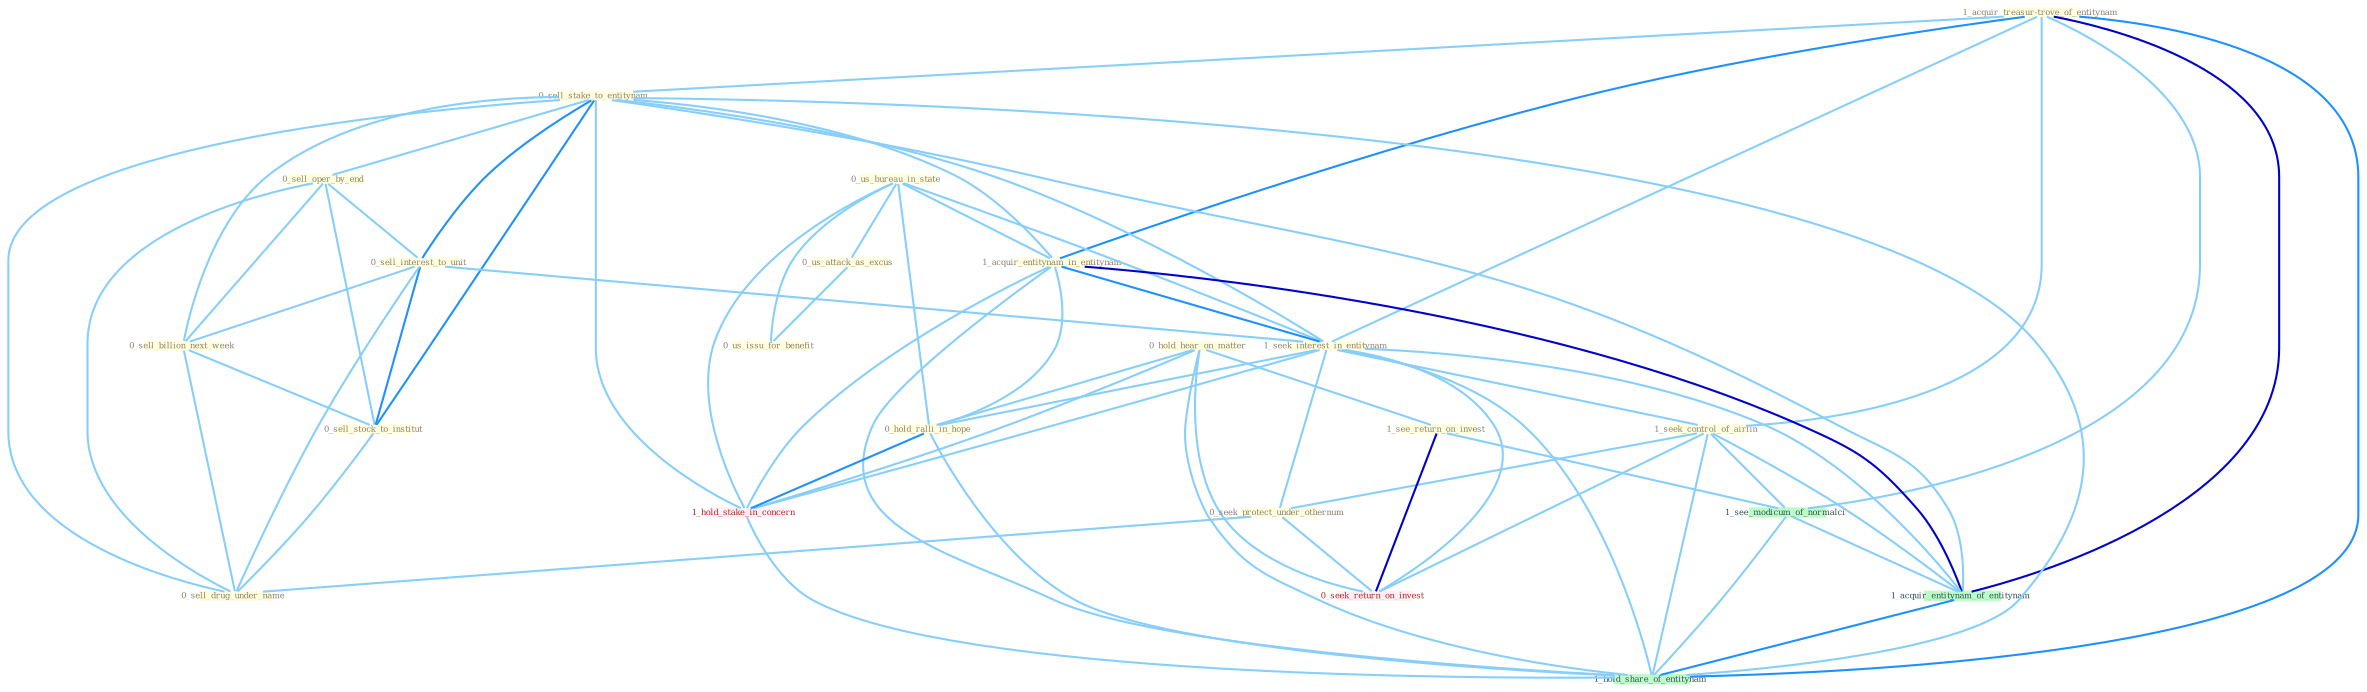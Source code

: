 Graph G{ 
    node
    [shape=polygon,style=filled,width=.5,height=.06,color="#BDFCC9",fixedsize=true,fontsize=4,
    fontcolor="#2f4f4f"];
    {node
    [color="#ffffe0", fontcolor="#8b7d6b"] "0_hold_hear_on_matter " "1_acquir_treasur-trove_of_entitynam " "0_sell_stake_to_entitynam " "0_us_bureau_in_state " "0_us_attack_as_excus " "0_sell_oper_by_end " "0_sell_interest_to_unit " "1_acquir_entitynam_in_entitynam " "0_us_issu_for_benefit " "0_sell_billion_next_week " "1_seek_interest_in_entitynam " "1_seek_control_of_airlin " "0_sell_stock_to_institut " "0_seek_protect_under_othernum " "1_see_return_on_invest " "0_hold_ralli_in_hope " "0_sell_drug_under_name "}
{node [color="#fff0f5", fontcolor="#b22222"] "1_hold_stake_in_concern " "0_seek_return_on_invest "}
edge [color="#B0E2FF"];

	"0_hold_hear_on_matter " -- "1_see_return_on_invest " [w="1", color="#87cefa" ];
	"0_hold_hear_on_matter " -- "0_hold_ralli_in_hope " [w="1", color="#87cefa" ];
	"0_hold_hear_on_matter " -- "1_hold_stake_in_concern " [w="1", color="#87cefa" ];
	"0_hold_hear_on_matter " -- "0_seek_return_on_invest " [w="1", color="#87cefa" ];
	"0_hold_hear_on_matter " -- "1_hold_share_of_entitynam " [w="1", color="#87cefa" ];
	"1_acquir_treasur-trove_of_entitynam " -- "0_sell_stake_to_entitynam " [w="1", color="#87cefa" ];
	"1_acquir_treasur-trove_of_entitynam " -- "1_acquir_entitynam_in_entitynam " [w="2", color="#1e90ff" , len=0.8];
	"1_acquir_treasur-trove_of_entitynam " -- "1_seek_interest_in_entitynam " [w="1", color="#87cefa" ];
	"1_acquir_treasur-trove_of_entitynam " -- "1_seek_control_of_airlin " [w="1", color="#87cefa" ];
	"1_acquir_treasur-trove_of_entitynam " -- "1_see_modicum_of_normalci " [w="1", color="#87cefa" ];
	"1_acquir_treasur-trove_of_entitynam " -- "1_acquir_entitynam_of_entitynam " [w="3", color="#0000cd" , len=0.6];
	"1_acquir_treasur-trove_of_entitynam " -- "1_hold_share_of_entitynam " [w="2", color="#1e90ff" , len=0.8];
	"0_sell_stake_to_entitynam " -- "0_sell_oper_by_end " [w="1", color="#87cefa" ];
	"0_sell_stake_to_entitynam " -- "0_sell_interest_to_unit " [w="2", color="#1e90ff" , len=0.8];
	"0_sell_stake_to_entitynam " -- "1_acquir_entitynam_in_entitynam " [w="1", color="#87cefa" ];
	"0_sell_stake_to_entitynam " -- "0_sell_billion_next_week " [w="1", color="#87cefa" ];
	"0_sell_stake_to_entitynam " -- "1_seek_interest_in_entitynam " [w="1", color="#87cefa" ];
	"0_sell_stake_to_entitynam " -- "0_sell_stock_to_institut " [w="2", color="#1e90ff" , len=0.8];
	"0_sell_stake_to_entitynam " -- "0_sell_drug_under_name " [w="1", color="#87cefa" ];
	"0_sell_stake_to_entitynam " -- "1_hold_stake_in_concern " [w="1", color="#87cefa" ];
	"0_sell_stake_to_entitynam " -- "1_acquir_entitynam_of_entitynam " [w="1", color="#87cefa" ];
	"0_sell_stake_to_entitynam " -- "1_hold_share_of_entitynam " [w="1", color="#87cefa" ];
	"0_us_bureau_in_state " -- "0_us_attack_as_excus " [w="1", color="#87cefa" ];
	"0_us_bureau_in_state " -- "1_acquir_entitynam_in_entitynam " [w="1", color="#87cefa" ];
	"0_us_bureau_in_state " -- "0_us_issu_for_benefit " [w="1", color="#87cefa" ];
	"0_us_bureau_in_state " -- "1_seek_interest_in_entitynam " [w="1", color="#87cefa" ];
	"0_us_bureau_in_state " -- "0_hold_ralli_in_hope " [w="1", color="#87cefa" ];
	"0_us_bureau_in_state " -- "1_hold_stake_in_concern " [w="1", color="#87cefa" ];
	"0_us_attack_as_excus " -- "0_us_issu_for_benefit " [w="1", color="#87cefa" ];
	"0_sell_oper_by_end " -- "0_sell_interest_to_unit " [w="1", color="#87cefa" ];
	"0_sell_oper_by_end " -- "0_sell_billion_next_week " [w="1", color="#87cefa" ];
	"0_sell_oper_by_end " -- "0_sell_stock_to_institut " [w="1", color="#87cefa" ];
	"0_sell_oper_by_end " -- "0_sell_drug_under_name " [w="1", color="#87cefa" ];
	"0_sell_interest_to_unit " -- "0_sell_billion_next_week " [w="1", color="#87cefa" ];
	"0_sell_interest_to_unit " -- "1_seek_interest_in_entitynam " [w="1", color="#87cefa" ];
	"0_sell_interest_to_unit " -- "0_sell_stock_to_institut " [w="2", color="#1e90ff" , len=0.8];
	"0_sell_interest_to_unit " -- "0_sell_drug_under_name " [w="1", color="#87cefa" ];
	"1_acquir_entitynam_in_entitynam " -- "1_seek_interest_in_entitynam " [w="2", color="#1e90ff" , len=0.8];
	"1_acquir_entitynam_in_entitynam " -- "0_hold_ralli_in_hope " [w="1", color="#87cefa" ];
	"1_acquir_entitynam_in_entitynam " -- "1_hold_stake_in_concern " [w="1", color="#87cefa" ];
	"1_acquir_entitynam_in_entitynam " -- "1_acquir_entitynam_of_entitynam " [w="3", color="#0000cd" , len=0.6];
	"1_acquir_entitynam_in_entitynam " -- "1_hold_share_of_entitynam " [w="1", color="#87cefa" ];
	"0_sell_billion_next_week " -- "0_sell_stock_to_institut " [w="1", color="#87cefa" ];
	"0_sell_billion_next_week " -- "0_sell_drug_under_name " [w="1", color="#87cefa" ];
	"1_seek_interest_in_entitynam " -- "1_seek_control_of_airlin " [w="1", color="#87cefa" ];
	"1_seek_interest_in_entitynam " -- "0_seek_protect_under_othernum " [w="1", color="#87cefa" ];
	"1_seek_interest_in_entitynam " -- "0_hold_ralli_in_hope " [w="1", color="#87cefa" ];
	"1_seek_interest_in_entitynam " -- "1_hold_stake_in_concern " [w="1", color="#87cefa" ];
	"1_seek_interest_in_entitynam " -- "0_seek_return_on_invest " [w="1", color="#87cefa" ];
	"1_seek_interest_in_entitynam " -- "1_acquir_entitynam_of_entitynam " [w="1", color="#87cefa" ];
	"1_seek_interest_in_entitynam " -- "1_hold_share_of_entitynam " [w="1", color="#87cefa" ];
	"1_seek_control_of_airlin " -- "0_seek_protect_under_othernum " [w="1", color="#87cefa" ];
	"1_seek_control_of_airlin " -- "0_seek_return_on_invest " [w="1", color="#87cefa" ];
	"1_seek_control_of_airlin " -- "1_see_modicum_of_normalci " [w="1", color="#87cefa" ];
	"1_seek_control_of_airlin " -- "1_acquir_entitynam_of_entitynam " [w="1", color="#87cefa" ];
	"1_seek_control_of_airlin " -- "1_hold_share_of_entitynam " [w="1", color="#87cefa" ];
	"0_sell_stock_to_institut " -- "0_sell_drug_under_name " [w="1", color="#87cefa" ];
	"0_seek_protect_under_othernum " -- "0_sell_drug_under_name " [w="1", color="#87cefa" ];
	"0_seek_protect_under_othernum " -- "0_seek_return_on_invest " [w="1", color="#87cefa" ];
	"1_see_return_on_invest " -- "0_seek_return_on_invest " [w="3", color="#0000cd" , len=0.6];
	"1_see_return_on_invest " -- "1_see_modicum_of_normalci " [w="1", color="#87cefa" ];
	"0_hold_ralli_in_hope " -- "1_hold_stake_in_concern " [w="2", color="#1e90ff" , len=0.8];
	"0_hold_ralli_in_hope " -- "1_hold_share_of_entitynam " [w="1", color="#87cefa" ];
	"1_hold_stake_in_concern " -- "1_hold_share_of_entitynam " [w="1", color="#87cefa" ];
	"1_see_modicum_of_normalci " -- "1_acquir_entitynam_of_entitynam " [w="1", color="#87cefa" ];
	"1_see_modicum_of_normalci " -- "1_hold_share_of_entitynam " [w="1", color="#87cefa" ];
	"1_acquir_entitynam_of_entitynam " -- "1_hold_share_of_entitynam " [w="2", color="#1e90ff" , len=0.8];
}